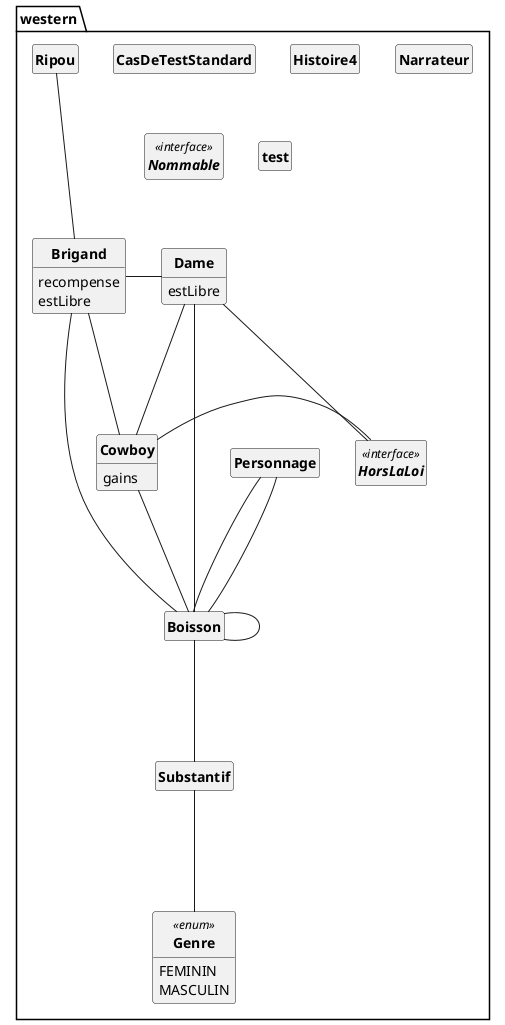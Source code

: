 @startuml
'https://plantuml.com/class-diagram
skinparam style strictuml
skinparam classAttributeIconSize 0
skinparam classFontStyle Bold
hide empty members

Class western.Boisson{

}
western.Boisson --- western.Substantif
western.Boisson --- western.Boisson

Class western.Brigand{
recompense
estLibre

}
western.Brigand - western.Dame
western.Brigand --- western.Cowboy
western.Brigand --- western.Boisson

Class western.CasDeTestStandard{

}

Class western.Cowboy{
gains

}
western.Cowboy - western.HorsLaLoi
western.Cowboy --- western.Boisson

Class western.Dame{
estLibre

}
western.Dame --- western.Cowboy
western.Dame --- western.HorsLaLoi
western.Dame --- western.Boisson

Enum western.Genre<<enum>> {
FEMININ
MASCULIN

}
Class western.Histoire4{

}

Interface western.HorsLaLoi<<interface>> {
}
Class western.Narrateur{

}

Interface western.Nommable<<interface>> {
}
Class western.Personnage{

}
western.Personnage --- western.Boisson
western.Personnage --- western.Boisson

Class western.Ripou{

}
western.Ripou --- western.Brigand

Class western.Substantif{

}
western.Substantif --- western.Genre

Class western.test{

}

@enduml

